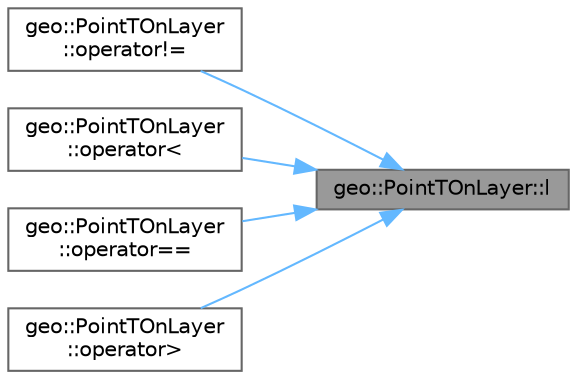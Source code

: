 digraph "geo::PointTOnLayer::l"
{
 // LATEX_PDF_SIZE
  bgcolor="transparent";
  edge [fontname=Helvetica,fontsize=10,labelfontname=Helvetica,labelfontsize=10];
  node [fontname=Helvetica,fontsize=10,shape=box,height=0.2,width=0.4];
  rankdir="RL";
  Node1 [id="Node000001",label="geo::PointTOnLayer::l",height=0.2,width=0.4,color="gray40", fillcolor="grey60", style="filled", fontcolor="black",tooltip="Return layer index."];
  Node1 -> Node2 [id="edge1_Node000001_Node000002",dir="back",color="steelblue1",style="solid",tooltip=" "];
  Node2 [id="Node000002",label="geo::PointTOnLayer\l::operator!=",height=0.2,width=0.4,color="grey40", fillcolor="white", style="filled",URL="$classgeo_1_1_point_t_on_layer.html#a2a28fda621af61cbe8ef1924fe09c7c2",tooltip="Overload operator !=."];
  Node1 -> Node3 [id="edge2_Node000001_Node000003",dir="back",color="steelblue1",style="solid",tooltip=" "];
  Node3 [id="Node000003",label="geo::PointTOnLayer\l::operator\<",height=0.2,width=0.4,color="grey40", fillcolor="white", style="filled",URL="$classgeo_1_1_point_t_on_layer.html#a54c1ddc2dd922461bf85ed4c9f4ef49b",tooltip="Overload operator <."];
  Node1 -> Node4 [id="edge3_Node000001_Node000004",dir="back",color="steelblue1",style="solid",tooltip=" "];
  Node4 [id="Node000004",label="geo::PointTOnLayer\l::operator==",height=0.2,width=0.4,color="grey40", fillcolor="white", style="filled",URL="$classgeo_1_1_point_t_on_layer.html#a5988e717db7e21824f70465f63b0fc26",tooltip="Overload operator ==."];
  Node1 -> Node5 [id="edge4_Node000001_Node000005",dir="back",color="steelblue1",style="solid",tooltip=" "];
  Node5 [id="Node000005",label="geo::PointTOnLayer\l::operator\>",height=0.2,width=0.4,color="grey40", fillcolor="white", style="filled",URL="$classgeo_1_1_point_t_on_layer.html#acef9e56804f2c3e76fd614da18cdb351",tooltip="Overload operator >"];
}
